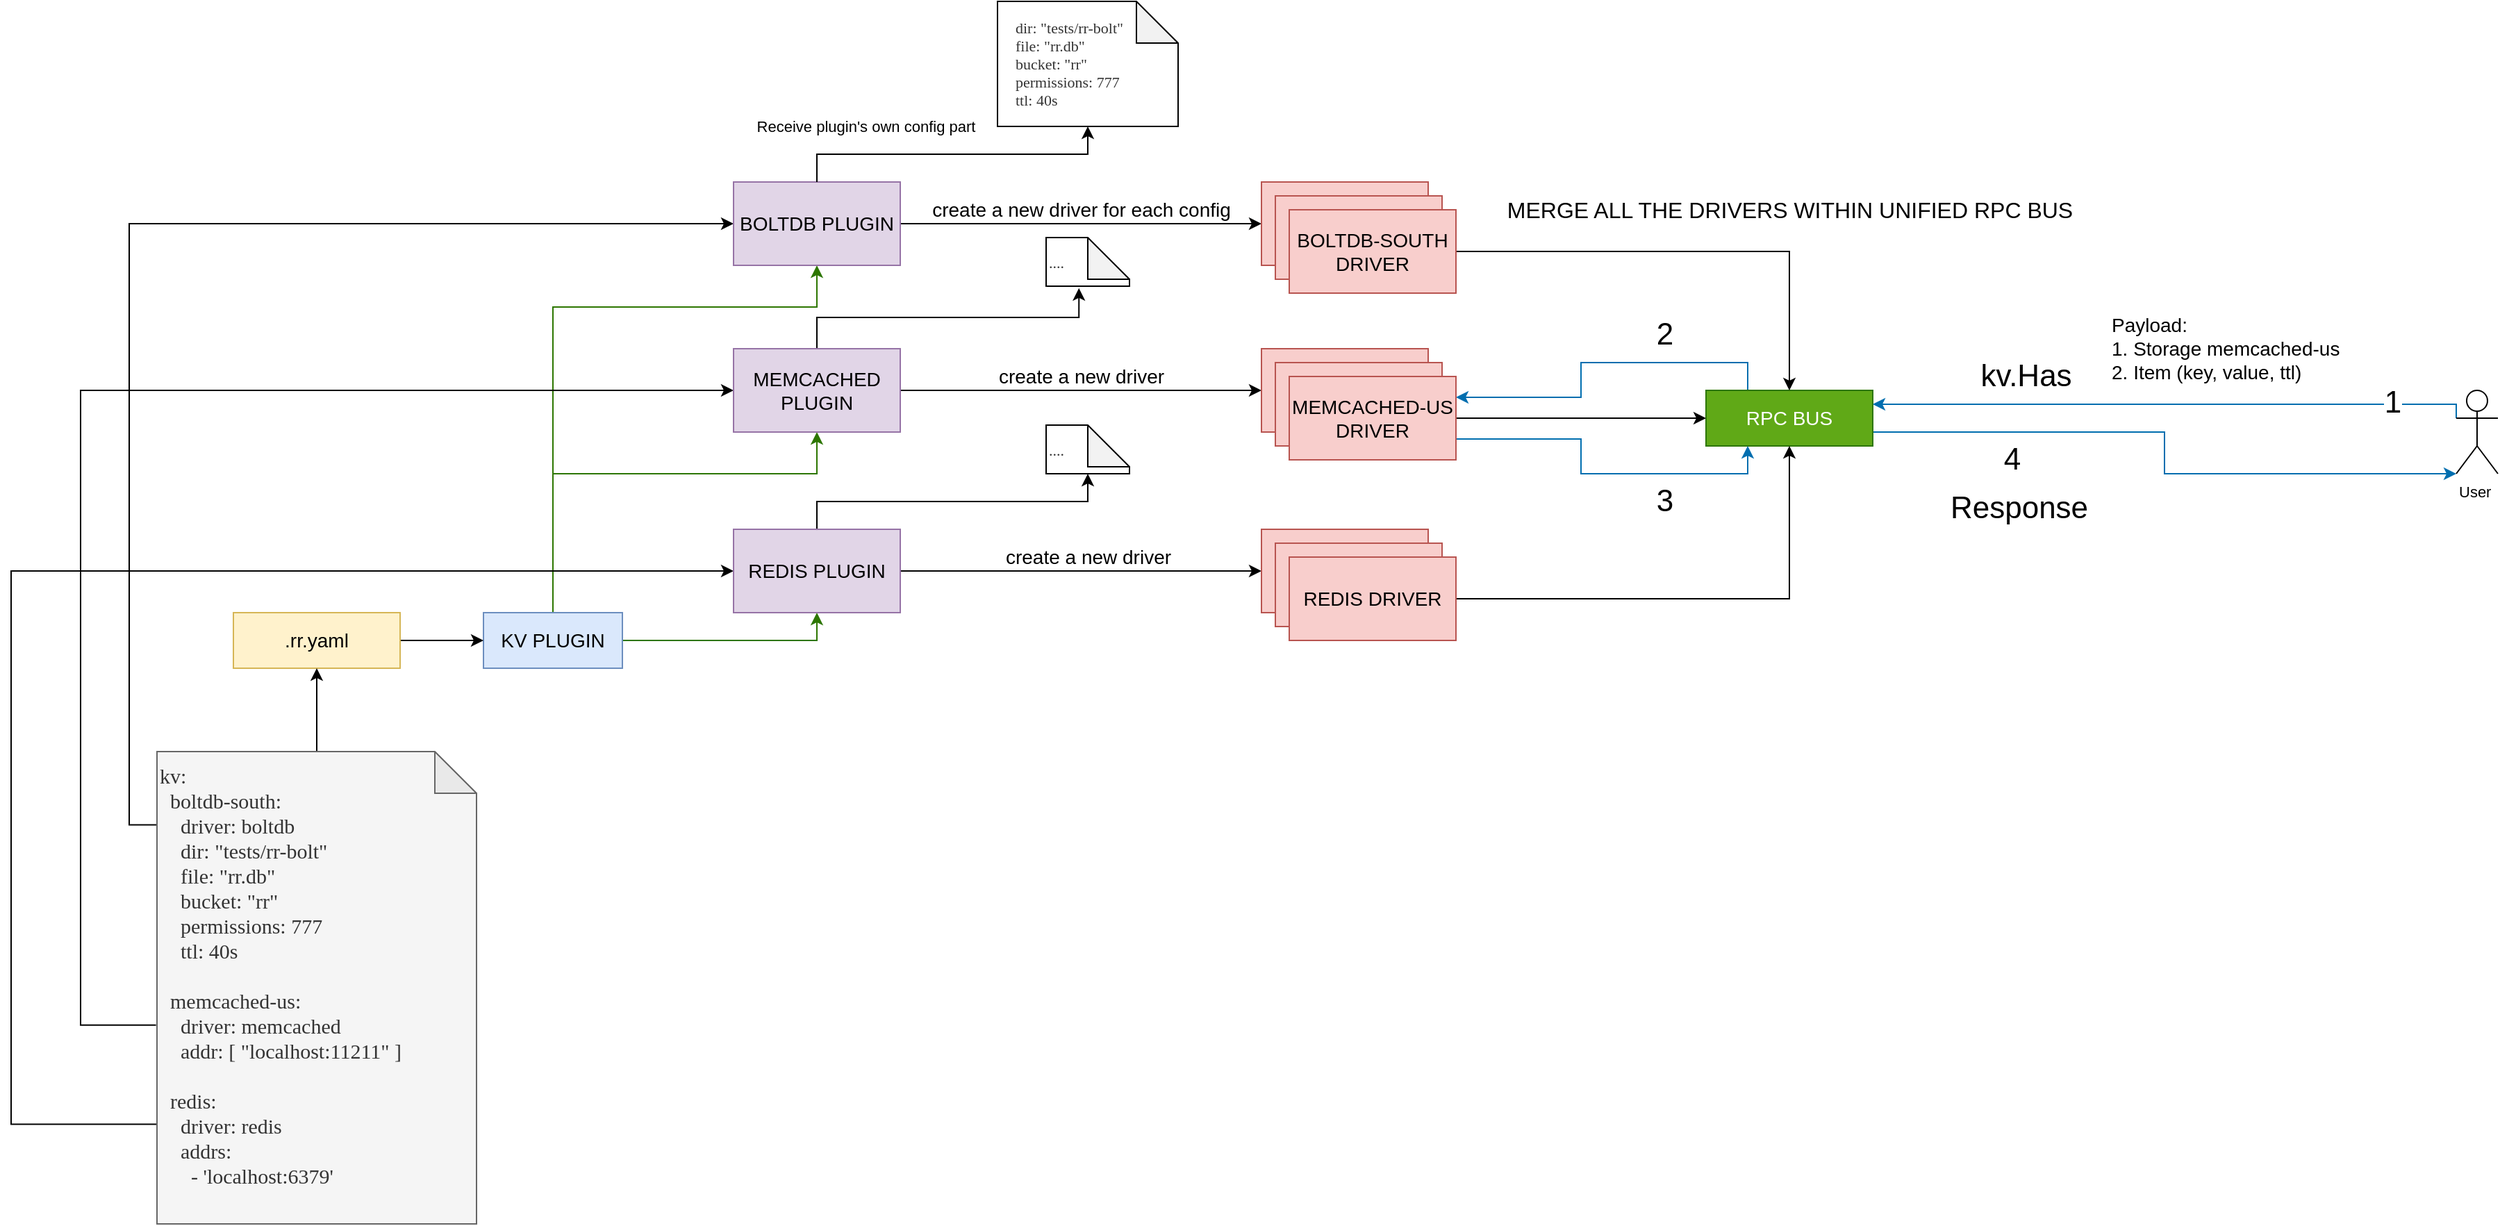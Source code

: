 <mxfile version="14.5.1" type="device"><diagram id="2us8W0xnLog_cmX3fgYy" name="Page-1"><mxGraphModel dx="2062" dy="1215" grid="1" gridSize="10" guides="1" tooltips="1" connect="1" arrows="1" fold="1" page="1" pageScale="1" pageWidth="4681" pageHeight="3300" math="0" shadow="0"><root><mxCell id="0"/><mxCell id="1" parent="0"/><mxCell id="4kFuq0Ax_JNp563alp60-51" style="edgeStyle=orthogonalEdgeStyle;rounded=0;orthogonalLoop=1;jettySize=auto;html=1;exitX=1;exitY=0.5;exitDx=0;exitDy=0;entryX=0.5;entryY=1;entryDx=0;entryDy=0;startArrow=none;startFill=0;endArrow=classic;endFill=1;fontSize=14;fillColor=#60a917;strokeColor=#2D7600;" edge="1" parent="1" source="vyMwctNnjc3bEdkCvFiq-1" target="4kFuq0Ax_JNp563alp60-1"><mxGeometry relative="1" as="geometry"/></mxCell><mxCell id="4kFuq0Ax_JNp563alp60-52" style="edgeStyle=orthogonalEdgeStyle;rounded=0;orthogonalLoop=1;jettySize=auto;html=1;exitX=0.5;exitY=0;exitDx=0;exitDy=0;startArrow=none;startFill=0;endArrow=classic;endFill=1;fontSize=14;fillColor=#60a917;strokeColor=#2D7600;" edge="1" parent="1" source="vyMwctNnjc3bEdkCvFiq-1" target="vyMwctNnjc3bEdkCvFiq-5"><mxGeometry relative="1" as="geometry"><Array as="points"><mxPoint x="1190" y="850"/><mxPoint x="1380" y="850"/></Array></mxGeometry></mxCell><mxCell id="4kFuq0Ax_JNp563alp60-53" style="edgeStyle=orthogonalEdgeStyle;rounded=0;orthogonalLoop=1;jettySize=auto;html=1;exitX=0.5;exitY=0;exitDx=0;exitDy=0;startArrow=none;startFill=0;endArrow=classic;endFill=1;fontSize=14;fillColor=#60a917;strokeColor=#2D7600;" edge="1" parent="1" source="vyMwctNnjc3bEdkCvFiq-1" target="vyMwctNnjc3bEdkCvFiq-3"><mxGeometry relative="1" as="geometry"><Array as="points"><mxPoint x="1190" y="730"/><mxPoint x="1380" y="730"/></Array></mxGeometry></mxCell><mxCell id="vyMwctNnjc3bEdkCvFiq-1" value="KV PLUGIN" style="rounded=0;whiteSpace=wrap;html=1;fillColor=#dae8fc;strokeColor=#6c8ebf;fontSize=14;" parent="1" vertex="1"><mxGeometry x="1140" y="950" width="100" height="40" as="geometry"/></mxCell><mxCell id="4kFuq0Ax_JNp563alp60-8" style="edgeStyle=orthogonalEdgeStyle;rounded=0;orthogonalLoop=1;jettySize=auto;html=1;exitX=0;exitY=0.5;exitDx=0;exitDy=0;entryX=-0.001;entryY=0.155;entryDx=0;entryDy=0;entryPerimeter=0;endArrow=none;endFill=0;startArrow=classic;startFill=1;" edge="1" parent="1" source="vyMwctNnjc3bEdkCvFiq-3" target="4kFuq0Ax_JNp563alp60-3"><mxGeometry relative="1" as="geometry"/></mxCell><mxCell id="4kFuq0Ax_JNp563alp60-19" style="edgeStyle=orthogonalEdgeStyle;rounded=0;orthogonalLoop=1;jettySize=auto;html=1;exitX=1;exitY=0.5;exitDx=0;exitDy=0;entryX=0;entryY=0.5;entryDx=0;entryDy=0;startArrow=none;startFill=0;endArrow=classic;endFill=1;fontSize=11;" edge="1" parent="1" source="vyMwctNnjc3bEdkCvFiq-3" target="vyMwctNnjc3bEdkCvFiq-18"><mxGeometry relative="1" as="geometry"/></mxCell><mxCell id="vyMwctNnjc3bEdkCvFiq-3" value="BOLTDB PLUGIN" style="rounded=0;whiteSpace=wrap;html=1;fillColor=#e1d5e7;strokeColor=#9673a6;fontSize=14;" parent="1" vertex="1"><mxGeometry x="1320" y="640" width="120" height="60" as="geometry"/></mxCell><mxCell id="4kFuq0Ax_JNp563alp60-9" style="edgeStyle=orthogonalEdgeStyle;rounded=0;orthogonalLoop=1;jettySize=auto;html=1;exitX=0;exitY=0.5;exitDx=0;exitDy=0;entryX=-0.003;entryY=0.579;entryDx=0;entryDy=0;entryPerimeter=0;startArrow=classic;startFill=1;endArrow=none;endFill=0;" edge="1" parent="1" source="vyMwctNnjc3bEdkCvFiq-5" target="4kFuq0Ax_JNp563alp60-3"><mxGeometry relative="1" as="geometry"><Array as="points"><mxPoint x="850" y="790"/><mxPoint x="850" y="1247"/></Array></mxGeometry></mxCell><mxCell id="4kFuq0Ax_JNp563alp60-16" style="edgeStyle=orthogonalEdgeStyle;rounded=0;orthogonalLoop=1;jettySize=auto;html=1;exitX=0.5;exitY=0;exitDx=0;exitDy=0;entryX=0.394;entryY=1.041;entryDx=0;entryDy=0;entryPerimeter=0;startArrow=none;startFill=0;endArrow=classic;endFill=1;fontSize=11;" edge="1" parent="1" source="vyMwctNnjc3bEdkCvFiq-5" target="4kFuq0Ax_JNp563alp60-14"><mxGeometry relative="1" as="geometry"/></mxCell><mxCell id="4kFuq0Ax_JNp563alp60-22" style="edgeStyle=orthogonalEdgeStyle;rounded=0;orthogonalLoop=1;jettySize=auto;html=1;exitX=1;exitY=0.5;exitDx=0;exitDy=0;entryX=0;entryY=0.5;entryDx=0;entryDy=0;startArrow=none;startFill=0;endArrow=classic;endFill=1;fontSize=11;" edge="1" parent="1" source="vyMwctNnjc3bEdkCvFiq-5" target="4kFuq0Ax_JNp563alp60-20"><mxGeometry relative="1" as="geometry"/></mxCell><mxCell id="vyMwctNnjc3bEdkCvFiq-5" value="MEMCACHED PLUGIN" style="rounded=0;whiteSpace=wrap;html=1;fillColor=#e1d5e7;strokeColor=#9673a6;fontSize=14;" parent="1" vertex="1"><mxGeometry x="1320" y="760" width="120" height="60" as="geometry"/></mxCell><mxCell id="4kFuq0Ax_JNp563alp60-41" style="edgeStyle=orthogonalEdgeStyle;rounded=0;orthogonalLoop=1;jettySize=auto;html=1;exitX=0.25;exitY=0;exitDx=0;exitDy=0;entryX=1;entryY=0.25;entryDx=0;entryDy=0;startArrow=none;startFill=0;endArrow=classic;endFill=1;fontSize=22;fillColor=#1ba1e2;strokeColor=#006EAF;" edge="1" parent="1" source="vyMwctNnjc3bEdkCvFiq-9" target="4kFuq0Ax_JNp563alp60-30"><mxGeometry relative="1" as="geometry"/></mxCell><mxCell id="4kFuq0Ax_JNp563alp60-46" value="2" style="edgeLabel;html=1;align=center;verticalAlign=middle;resizable=0;points=[];fontSize=22;" vertex="1" connectable="0" parent="4kFuq0Ax_JNp563alp60-41"><mxGeometry x="-0.133" y="4" relative="1" as="geometry"><mxPoint x="30.65" y="-24.06" as="offset"/></mxGeometry></mxCell><mxCell id="4kFuq0Ax_JNp563alp60-43" style="edgeStyle=orthogonalEdgeStyle;rounded=0;orthogonalLoop=1;jettySize=auto;html=1;exitX=1;exitY=0.75;exitDx=0;exitDy=0;entryX=0;entryY=1;entryDx=0;entryDy=0;entryPerimeter=0;startArrow=none;startFill=0;endArrow=classic;endFill=1;fontSize=22;fillColor=#1ba1e2;strokeColor=#006EAF;" edge="1" parent="1" source="vyMwctNnjc3bEdkCvFiq-9" target="4kFuq0Ax_JNp563alp60-37"><mxGeometry relative="1" as="geometry"><Array as="points"><mxPoint x="2350" y="820"/><mxPoint x="2350" y="850"/></Array></mxGeometry></mxCell><mxCell id="4kFuq0Ax_JNp563alp60-49" value="4" style="edgeLabel;html=1;align=center;verticalAlign=middle;resizable=0;points=[];fontSize=22;" vertex="1" connectable="0" parent="4kFuq0Ax_JNp563alp60-43"><mxGeometry x="-0.6" y="-4" relative="1" as="geometry"><mxPoint x="9.41" y="15.97" as="offset"/></mxGeometry></mxCell><mxCell id="vyMwctNnjc3bEdkCvFiq-9" value="RPC BUS" style="rounded=0;whiteSpace=wrap;html=1;fillColor=#60a917;strokeColor=#2D7600;fontColor=#ffffff;fontSize=14;" parent="1" vertex="1"><mxGeometry x="2020" y="790" width="120" height="40" as="geometry"/></mxCell><mxCell id="4kFuq0Ax_JNp563alp60-5" style="edgeStyle=orthogonalEdgeStyle;rounded=0;orthogonalLoop=1;jettySize=auto;html=1;exitX=1;exitY=0.5;exitDx=0;exitDy=0;entryX=0;entryY=0.5;entryDx=0;entryDy=0;" edge="1" parent="1" source="vyMwctNnjc3bEdkCvFiq-15" target="vyMwctNnjc3bEdkCvFiq-1"><mxGeometry relative="1" as="geometry"/></mxCell><mxCell id="vyMwctNnjc3bEdkCvFiq-15" value=".rr.yaml&lt;br style=&quot;font-size: 14px;&quot;&gt;" style="whiteSpace=wrap;html=1;fillColor=#fff2cc;strokeColor=#d6b656;fontSize=14;" parent="1" vertex="1"><mxGeometry x="960" y="950" width="120" height="40" as="geometry"/></mxCell><mxCell id="vyMwctNnjc3bEdkCvFiq-18" value="" style="rounded=0;whiteSpace=wrap;html=1;fillColor=#f8cecc;strokeColor=#b85450;" parent="1" vertex="1"><mxGeometry x="1700" y="640" width="120" height="60" as="geometry"/></mxCell><mxCell id="4kFuq0Ax_JNp563alp60-10" style="edgeStyle=orthogonalEdgeStyle;rounded=0;orthogonalLoop=1;jettySize=auto;html=1;exitX=0;exitY=0.5;exitDx=0;exitDy=0;entryX=0.001;entryY=0.789;entryDx=0;entryDy=0;entryPerimeter=0;startArrow=classic;startFill=1;endArrow=none;endFill=0;" edge="1" parent="1" source="4kFuq0Ax_JNp563alp60-1" target="4kFuq0Ax_JNp563alp60-3"><mxGeometry relative="1" as="geometry"><Array as="points"><mxPoint x="800" y="920"/><mxPoint x="800" y="1318"/></Array></mxGeometry></mxCell><mxCell id="4kFuq0Ax_JNp563alp60-17" style="edgeStyle=orthogonalEdgeStyle;rounded=0;orthogonalLoop=1;jettySize=auto;html=1;exitX=0.5;exitY=0;exitDx=0;exitDy=0;entryX=0.5;entryY=1;entryDx=0;entryDy=0;entryPerimeter=0;startArrow=none;startFill=0;endArrow=classic;endFill=1;fontSize=11;" edge="1" parent="1" source="4kFuq0Ax_JNp563alp60-1" target="4kFuq0Ax_JNp563alp60-15"><mxGeometry relative="1" as="geometry"/></mxCell><mxCell id="4kFuq0Ax_JNp563alp60-23" style="edgeStyle=orthogonalEdgeStyle;rounded=0;orthogonalLoop=1;jettySize=auto;html=1;exitX=1;exitY=0.5;exitDx=0;exitDy=0;entryX=0;entryY=0.5;entryDx=0;entryDy=0;startArrow=none;startFill=0;endArrow=classic;endFill=1;fontSize=11;" edge="1" parent="1" source="4kFuq0Ax_JNp563alp60-1" target="4kFuq0Ax_JNp563alp60-21"><mxGeometry relative="1" as="geometry"/></mxCell><mxCell id="4kFuq0Ax_JNp563alp60-1" value="REDIS PLUGIN" style="rounded=0;whiteSpace=wrap;html=1;fillColor=#e1d5e7;strokeColor=#9673a6;fontSize=14;" vertex="1" parent="1"><mxGeometry x="1320" y="890" width="120" height="60" as="geometry"/></mxCell><mxCell id="4kFuq0Ax_JNp563alp60-4" style="edgeStyle=orthogonalEdgeStyle;rounded=0;orthogonalLoop=1;jettySize=auto;html=1;exitX=0.5;exitY=0;exitDx=0;exitDy=0;exitPerimeter=0;entryX=0.5;entryY=1;entryDx=0;entryDy=0;" edge="1" parent="1" source="4kFuq0Ax_JNp563alp60-3" target="vyMwctNnjc3bEdkCvFiq-15"><mxGeometry relative="1" as="geometry"/></mxCell><mxCell id="4kFuq0Ax_JNp563alp60-3" value="&lt;div style=&quot;font-size: 15px&quot;&gt;&lt;font face=&quot;Cascadia&quot; style=&quot;font-size: 15px&quot;&gt;kv:&lt;/font&gt;&lt;/div&gt;&lt;div style=&quot;font-size: 15px&quot;&gt;&lt;font face=&quot;Cascadia&quot; style=&quot;font-size: 15px&quot;&gt;&amp;nbsp; boltdb-south:&lt;/font&gt;&lt;/div&gt;&lt;div style=&quot;font-size: 15px&quot;&gt;&lt;font face=&quot;Cascadia&quot; style=&quot;font-size: 15px&quot;&gt;&amp;nbsp; &amp;nbsp; driver: boltdb&lt;/font&gt;&lt;/div&gt;&lt;div style=&quot;font-size: 15px&quot;&gt;&lt;font face=&quot;Cascadia&quot; style=&quot;font-size: 15px&quot;&gt;&amp;nbsp; &amp;nbsp; dir: &quot;tests/rr-bolt&quot;&lt;/font&gt;&lt;/div&gt;&lt;div style=&quot;font-size: 15px&quot;&gt;&lt;font face=&quot;Cascadia&quot; style=&quot;font-size: 15px&quot;&gt;&amp;nbsp; &amp;nbsp; file: &quot;rr.db&quot;&lt;/font&gt;&lt;/div&gt;&lt;div style=&quot;font-size: 15px&quot;&gt;&lt;font face=&quot;Cascadia&quot; style=&quot;font-size: 15px&quot;&gt;&amp;nbsp; &amp;nbsp; bucket: &quot;rr&quot;&lt;/font&gt;&lt;/div&gt;&lt;div style=&quot;font-size: 15px&quot;&gt;&lt;font face=&quot;Cascadia&quot; style=&quot;font-size: 15px&quot;&gt;&amp;nbsp; &amp;nbsp; permissions: 777&lt;/font&gt;&lt;/div&gt;&lt;div style=&quot;font-size: 15px&quot;&gt;&lt;font face=&quot;Cascadia&quot; style=&quot;font-size: 15px&quot;&gt;&amp;nbsp; &amp;nbsp; ttl: 40s&lt;/font&gt;&lt;/div&gt;&lt;div style=&quot;font-size: 15px&quot;&gt;&lt;font face=&quot;Cascadia&quot; style=&quot;font-size: 15px&quot;&gt;&lt;br&gt;&lt;/font&gt;&lt;/div&gt;&lt;div style=&quot;font-size: 15px&quot;&gt;&lt;font face=&quot;Cascadia&quot; style=&quot;font-size: 15px&quot;&gt;&amp;nbsp; memcached-us:&lt;/font&gt;&lt;/div&gt;&lt;div style=&quot;font-size: 15px&quot;&gt;&lt;font face=&quot;Cascadia&quot; style=&quot;font-size: 15px&quot;&gt;&amp;nbsp; &amp;nbsp; driver: memcached&lt;/font&gt;&lt;/div&gt;&lt;div style=&quot;font-size: 15px&quot;&gt;&lt;font face=&quot;Cascadia&quot; style=&quot;font-size: 15px&quot;&gt;&amp;nbsp; &amp;nbsp; addr: [ &quot;localhost:11211&quot; ]&lt;/font&gt;&lt;/div&gt;&lt;div style=&quot;font-size: 15px&quot;&gt;&lt;font face=&quot;Cascadia&quot; style=&quot;font-size: 15px&quot;&gt;&lt;br&gt;&lt;/font&gt;&lt;/div&gt;&lt;div style=&quot;font-size: 15px&quot;&gt;&lt;font face=&quot;Cascadia&quot; style=&quot;font-size: 15px&quot;&gt;&amp;nbsp; redis:&lt;/font&gt;&lt;/div&gt;&lt;div style=&quot;font-size: 15px&quot;&gt;&lt;font face=&quot;Cascadia&quot; style=&quot;font-size: 15px&quot;&gt;&amp;nbsp; &amp;nbsp; driver: redis&lt;/font&gt;&lt;/div&gt;&lt;div style=&quot;font-size: 15px&quot;&gt;&lt;font face=&quot;Cascadia&quot; style=&quot;font-size: 15px&quot;&gt;&amp;nbsp; &amp;nbsp; addrs:&lt;/font&gt;&lt;/div&gt;&lt;div style=&quot;font-size: 15px&quot;&gt;&lt;font face=&quot;Cascadia&quot; style=&quot;font-size: 15px&quot;&gt;&amp;nbsp; &amp;nbsp; &amp;nbsp; - 'localhost:6379'&lt;/font&gt;&lt;/div&gt;&lt;div style=&quot;font-size: 15px&quot;&gt;&lt;br&gt;&lt;/div&gt;" style="shape=note;whiteSpace=wrap;html=1;backgroundOutline=1;darkOpacity=0.05;align=left;fillColor=#f5f5f5;strokeColor=#666666;fontColor=#333333;" vertex="1" parent="1"><mxGeometry x="905" y="1050" width="230" height="340" as="geometry"/></mxCell><mxCell id="4kFuq0Ax_JNp563alp60-12" style="edgeStyle=orthogonalEdgeStyle;rounded=0;orthogonalLoop=1;jettySize=auto;html=1;exitX=0.5;exitY=1;exitDx=0;exitDy=0;exitPerimeter=0;entryX=0.5;entryY=0;entryDx=0;entryDy=0;startArrow=classic;startFill=1;endArrow=none;endFill=0;fontSize=11;" edge="1" parent="1" source="4kFuq0Ax_JNp563alp60-11" target="vyMwctNnjc3bEdkCvFiq-3"><mxGeometry relative="1" as="geometry"/></mxCell><mxCell id="4kFuq0Ax_JNp563alp60-11" value="&lt;div style=&quot;color: rgb(51, 51, 51); font-size: 11px;&quot;&gt;&lt;font face=&quot;Cascadia&quot; style=&quot;font-size: 11px;&quot;&gt;&amp;nbsp; &amp;nbsp; dir: &quot;tests/rr-bolt&quot;&lt;/font&gt;&lt;/div&gt;&lt;div style=&quot;color: rgb(51, 51, 51); font-size: 11px;&quot;&gt;&lt;font face=&quot;Cascadia&quot; style=&quot;font-size: 11px;&quot;&gt;&amp;nbsp; &amp;nbsp; file: &quot;rr.db&quot;&lt;/font&gt;&lt;/div&gt;&lt;div style=&quot;color: rgb(51, 51, 51); font-size: 11px;&quot;&gt;&lt;font face=&quot;Cascadia&quot; style=&quot;font-size: 11px;&quot;&gt;&amp;nbsp; &amp;nbsp; bucket: &quot;rr&quot;&lt;/font&gt;&lt;/div&gt;&lt;div style=&quot;color: rgb(51, 51, 51); font-size: 11px;&quot;&gt;&lt;font face=&quot;Cascadia&quot; style=&quot;font-size: 11px;&quot;&gt;&amp;nbsp; &amp;nbsp; permissions: 777&lt;/font&gt;&lt;/div&gt;&lt;div style=&quot;color: rgb(51, 51, 51); font-size: 11px;&quot;&gt;&lt;font face=&quot;Cascadia&quot; style=&quot;font-size: 11px;&quot;&gt;&amp;nbsp; &amp;nbsp; ttl: 40s&lt;/font&gt;&lt;/div&gt;" style="shape=note;whiteSpace=wrap;html=1;backgroundOutline=1;darkOpacity=0.05;align=left;fontSize=11;" vertex="1" parent="1"><mxGeometry x="1510" y="510" width="130" height="90" as="geometry"/></mxCell><mxCell id="4kFuq0Ax_JNp563alp60-13" value="Receive plugin's own config part" style="text;html=1;align=center;verticalAlign=middle;resizable=0;points=[];autosize=1;fontSize=11;" vertex="1" parent="1"><mxGeometry x="1330" y="590" width="170" height="20" as="geometry"/></mxCell><mxCell id="4kFuq0Ax_JNp563alp60-14" value="&lt;div style=&quot;color: rgb(51 , 51 , 51) ; font-size: 11px&quot;&gt;&lt;font face=&quot;Cascadia&quot;&gt;....&lt;/font&gt;&lt;/div&gt;" style="shape=note;whiteSpace=wrap;html=1;backgroundOutline=1;darkOpacity=0.05;align=left;fontSize=11;" vertex="1" parent="1"><mxGeometry x="1545" y="680" width="60" height="35" as="geometry"/></mxCell><mxCell id="4kFuq0Ax_JNp563alp60-15" value="&lt;div style=&quot;color: rgb(51 , 51 , 51) ; font-size: 11px&quot;&gt;&lt;font face=&quot;Cascadia&quot;&gt;....&lt;/font&gt;&lt;/div&gt;" style="shape=note;whiteSpace=wrap;html=1;backgroundOutline=1;darkOpacity=0.05;align=left;fontSize=11;" vertex="1" parent="1"><mxGeometry x="1545" y="815" width="60" height="35" as="geometry"/></mxCell><mxCell id="4kFuq0Ax_JNp563alp60-20" value="" style="rounded=0;whiteSpace=wrap;html=1;fillColor=#f8cecc;strokeColor=#b85450;" vertex="1" parent="1"><mxGeometry x="1700" y="760" width="120" height="60" as="geometry"/></mxCell><mxCell id="4kFuq0Ax_JNp563alp60-21" value="" style="rounded=0;whiteSpace=wrap;html=1;fillColor=#f8cecc;strokeColor=#b85450;" vertex="1" parent="1"><mxGeometry x="1700" y="890" width="120" height="60" as="geometry"/></mxCell><mxCell id="4kFuq0Ax_JNp563alp60-24" value="create a new driver" style="text;html=1;align=center;verticalAlign=middle;resizable=0;points=[];autosize=1;fontSize=14;" vertex="1" parent="1"><mxGeometry x="1505" y="770" width="130" height="20" as="geometry"/></mxCell><mxCell id="4kFuq0Ax_JNp563alp60-25" value="create a new driver for each config" style="text;html=1;align=center;verticalAlign=middle;resizable=0;points=[];autosize=1;fontSize=14;" vertex="1" parent="1"><mxGeometry x="1455" y="650" width="230" height="20" as="geometry"/></mxCell><mxCell id="4kFuq0Ax_JNp563alp60-26" value="create a new driver" style="text;html=1;align=center;verticalAlign=middle;resizable=0;points=[];autosize=1;fontSize=14;" vertex="1" parent="1"><mxGeometry x="1510" y="900" width="130" height="20" as="geometry"/></mxCell><mxCell id="4kFuq0Ax_JNp563alp60-27" value="" style="rounded=0;whiteSpace=wrap;html=1;fillColor=#f8cecc;strokeColor=#b85450;" vertex="1" parent="1"><mxGeometry x="1710" y="650" width="120" height="60" as="geometry"/></mxCell><mxCell id="4kFuq0Ax_JNp563alp60-33" style="edgeStyle=orthogonalEdgeStyle;rounded=0;orthogonalLoop=1;jettySize=auto;html=1;exitX=1;exitY=0.5;exitDx=0;exitDy=0;startArrow=none;startFill=0;endArrow=classic;endFill=1;fontSize=11;" edge="1" parent="1" source="4kFuq0Ax_JNp563alp60-28" target="vyMwctNnjc3bEdkCvFiq-9"><mxGeometry relative="1" as="geometry"/></mxCell><mxCell id="4kFuq0Ax_JNp563alp60-28" value="BOLTDB-SOUTH DRIVER" style="rounded=0;whiteSpace=wrap;html=1;fillColor=#f8cecc;strokeColor=#b85450;fontSize=14;" vertex="1" parent="1"><mxGeometry x="1720" y="660" width="120" height="60" as="geometry"/></mxCell><mxCell id="4kFuq0Ax_JNp563alp60-29" value="" style="rounded=0;whiteSpace=wrap;html=1;fillColor=#f8cecc;strokeColor=#b85450;" vertex="1" parent="1"><mxGeometry x="1710" y="770" width="120" height="60" as="geometry"/></mxCell><mxCell id="4kFuq0Ax_JNp563alp60-34" style="edgeStyle=orthogonalEdgeStyle;rounded=0;orthogonalLoop=1;jettySize=auto;html=1;exitX=1;exitY=0.5;exitDx=0;exitDy=0;entryX=0;entryY=0.5;entryDx=0;entryDy=0;startArrow=none;startFill=0;endArrow=classic;endFill=1;fontSize=11;" edge="1" parent="1" source="4kFuq0Ax_JNp563alp60-30" target="vyMwctNnjc3bEdkCvFiq-9"><mxGeometry relative="1" as="geometry"/></mxCell><mxCell id="4kFuq0Ax_JNp563alp60-42" style="edgeStyle=orthogonalEdgeStyle;rounded=0;orthogonalLoop=1;jettySize=auto;html=1;exitX=1;exitY=0.75;exitDx=0;exitDy=0;entryX=0.25;entryY=1;entryDx=0;entryDy=0;startArrow=none;startFill=0;endArrow=classic;endFill=1;fontSize=22;fillColor=#1ba1e2;strokeColor=#006EAF;" edge="1" parent="1" source="4kFuq0Ax_JNp563alp60-30" target="vyMwctNnjc3bEdkCvFiq-9"><mxGeometry relative="1" as="geometry"><Array as="points"><mxPoint x="1930" y="825"/><mxPoint x="1930" y="850"/><mxPoint x="2050" y="850"/></Array></mxGeometry></mxCell><mxCell id="4kFuq0Ax_JNp563alp60-48" value="3" style="edgeLabel;html=1;align=center;verticalAlign=middle;resizable=0;points=[];fontSize=22;" vertex="1" connectable="0" parent="4kFuq0Ax_JNp563alp60-42"><mxGeometry x="0.272" y="-3" relative="1" as="geometry"><mxPoint x="12.71" y="16.94" as="offset"/></mxGeometry></mxCell><mxCell id="4kFuq0Ax_JNp563alp60-30" value="MEMCACHED-US&lt;br&gt;DRIVER" style="rounded=0;whiteSpace=wrap;html=1;fillColor=#f8cecc;strokeColor=#b85450;fontSize=14;" vertex="1" parent="1"><mxGeometry x="1720" y="780" width="120" height="60" as="geometry"/></mxCell><mxCell id="4kFuq0Ax_JNp563alp60-31" value="" style="rounded=0;whiteSpace=wrap;html=1;fillColor=#f8cecc;strokeColor=#b85450;" vertex="1" parent="1"><mxGeometry x="1710" y="900" width="120" height="60" as="geometry"/></mxCell><mxCell id="4kFuq0Ax_JNp563alp60-35" style="edgeStyle=orthogonalEdgeStyle;rounded=0;orthogonalLoop=1;jettySize=auto;html=1;exitX=1;exitY=0.5;exitDx=0;exitDy=0;entryX=0.5;entryY=1;entryDx=0;entryDy=0;startArrow=none;startFill=0;endArrow=classic;endFill=1;fontSize=11;" edge="1" parent="1" source="4kFuq0Ax_JNp563alp60-32" target="vyMwctNnjc3bEdkCvFiq-9"><mxGeometry relative="1" as="geometry"/></mxCell><mxCell id="4kFuq0Ax_JNp563alp60-32" value="REDIS DRIVER" style="rounded=0;whiteSpace=wrap;html=1;fillColor=#f8cecc;strokeColor=#b85450;fontSize=14;" vertex="1" parent="1"><mxGeometry x="1720" y="910" width="120" height="60" as="geometry"/></mxCell><mxCell id="4kFuq0Ax_JNp563alp60-36" value="MERGE ALL THE DRIVERS WITHIN UNIFIED RPC BUS" style="text;html=1;align=center;verticalAlign=middle;resizable=0;points=[];autosize=1;fontSize=16;" vertex="1" parent="1"><mxGeometry x="1870" y="650" width="420" height="20" as="geometry"/></mxCell><mxCell id="4kFuq0Ax_JNp563alp60-38" style="edgeStyle=orthogonalEdgeStyle;rounded=0;orthogonalLoop=1;jettySize=auto;html=1;exitX=0;exitY=0.333;exitDx=0;exitDy=0;exitPerimeter=0;entryX=1;entryY=0.25;entryDx=0;entryDy=0;startArrow=none;startFill=0;endArrow=classic;endFill=1;fontSize=11;fillColor=#1ba1e2;strokeColor=#006EAF;" edge="1" parent="1" source="4kFuq0Ax_JNp563alp60-37" target="vyMwctNnjc3bEdkCvFiq-9"><mxGeometry relative="1" as="geometry"><Array as="points"><mxPoint x="2560" y="800"/></Array></mxGeometry></mxCell><mxCell id="4kFuq0Ax_JNp563alp60-39" value="kv.Has" style="edgeLabel;html=1;align=center;verticalAlign=middle;resizable=0;points=[];fontSize=22;" vertex="1" connectable="0" parent="4kFuq0Ax_JNp563alp60-38"><mxGeometry x="-0.156" y="-2" relative="1" as="geometry"><mxPoint x="-138.33" y="-18" as="offset"/></mxGeometry></mxCell><mxCell id="4kFuq0Ax_JNp563alp60-44" value="1" style="edgeLabel;html=1;align=center;verticalAlign=middle;resizable=0;points=[];fontSize=22;" vertex="1" connectable="0" parent="4kFuq0Ax_JNp563alp60-38"><mxGeometry x="-0.738" y="-1" relative="1" as="geometry"><mxPoint as="offset"/></mxGeometry></mxCell><mxCell id="4kFuq0Ax_JNp563alp60-37" value="User" style="shape=umlActor;verticalLabelPosition=bottom;verticalAlign=top;html=1;outlineConnect=0;fontSize=11;align=left;" vertex="1" parent="1"><mxGeometry x="2560" y="790" width="30" height="60" as="geometry"/></mxCell><mxCell id="4kFuq0Ax_JNp563alp60-40" value="Payload:&lt;br style=&quot;font-size: 14px&quot;&gt;1. Storage memcached-us&amp;nbsp;&lt;br&gt;2. Item (key, value, ttl)" style="text;html=1;align=left;verticalAlign=middle;resizable=0;points=[];autosize=1;fontSize=14;" vertex="1" parent="1"><mxGeometry x="2310" y="730" width="180" height="60" as="geometry"/></mxCell><mxCell id="4kFuq0Ax_JNp563alp60-50" value="Response" style="text;html=1;align=center;verticalAlign=middle;resizable=0;points=[];autosize=1;fontSize=22;" vertex="1" parent="1"><mxGeometry x="2190" y="860" width="110" height="30" as="geometry"/></mxCell></root></mxGraphModel></diagram></mxfile>